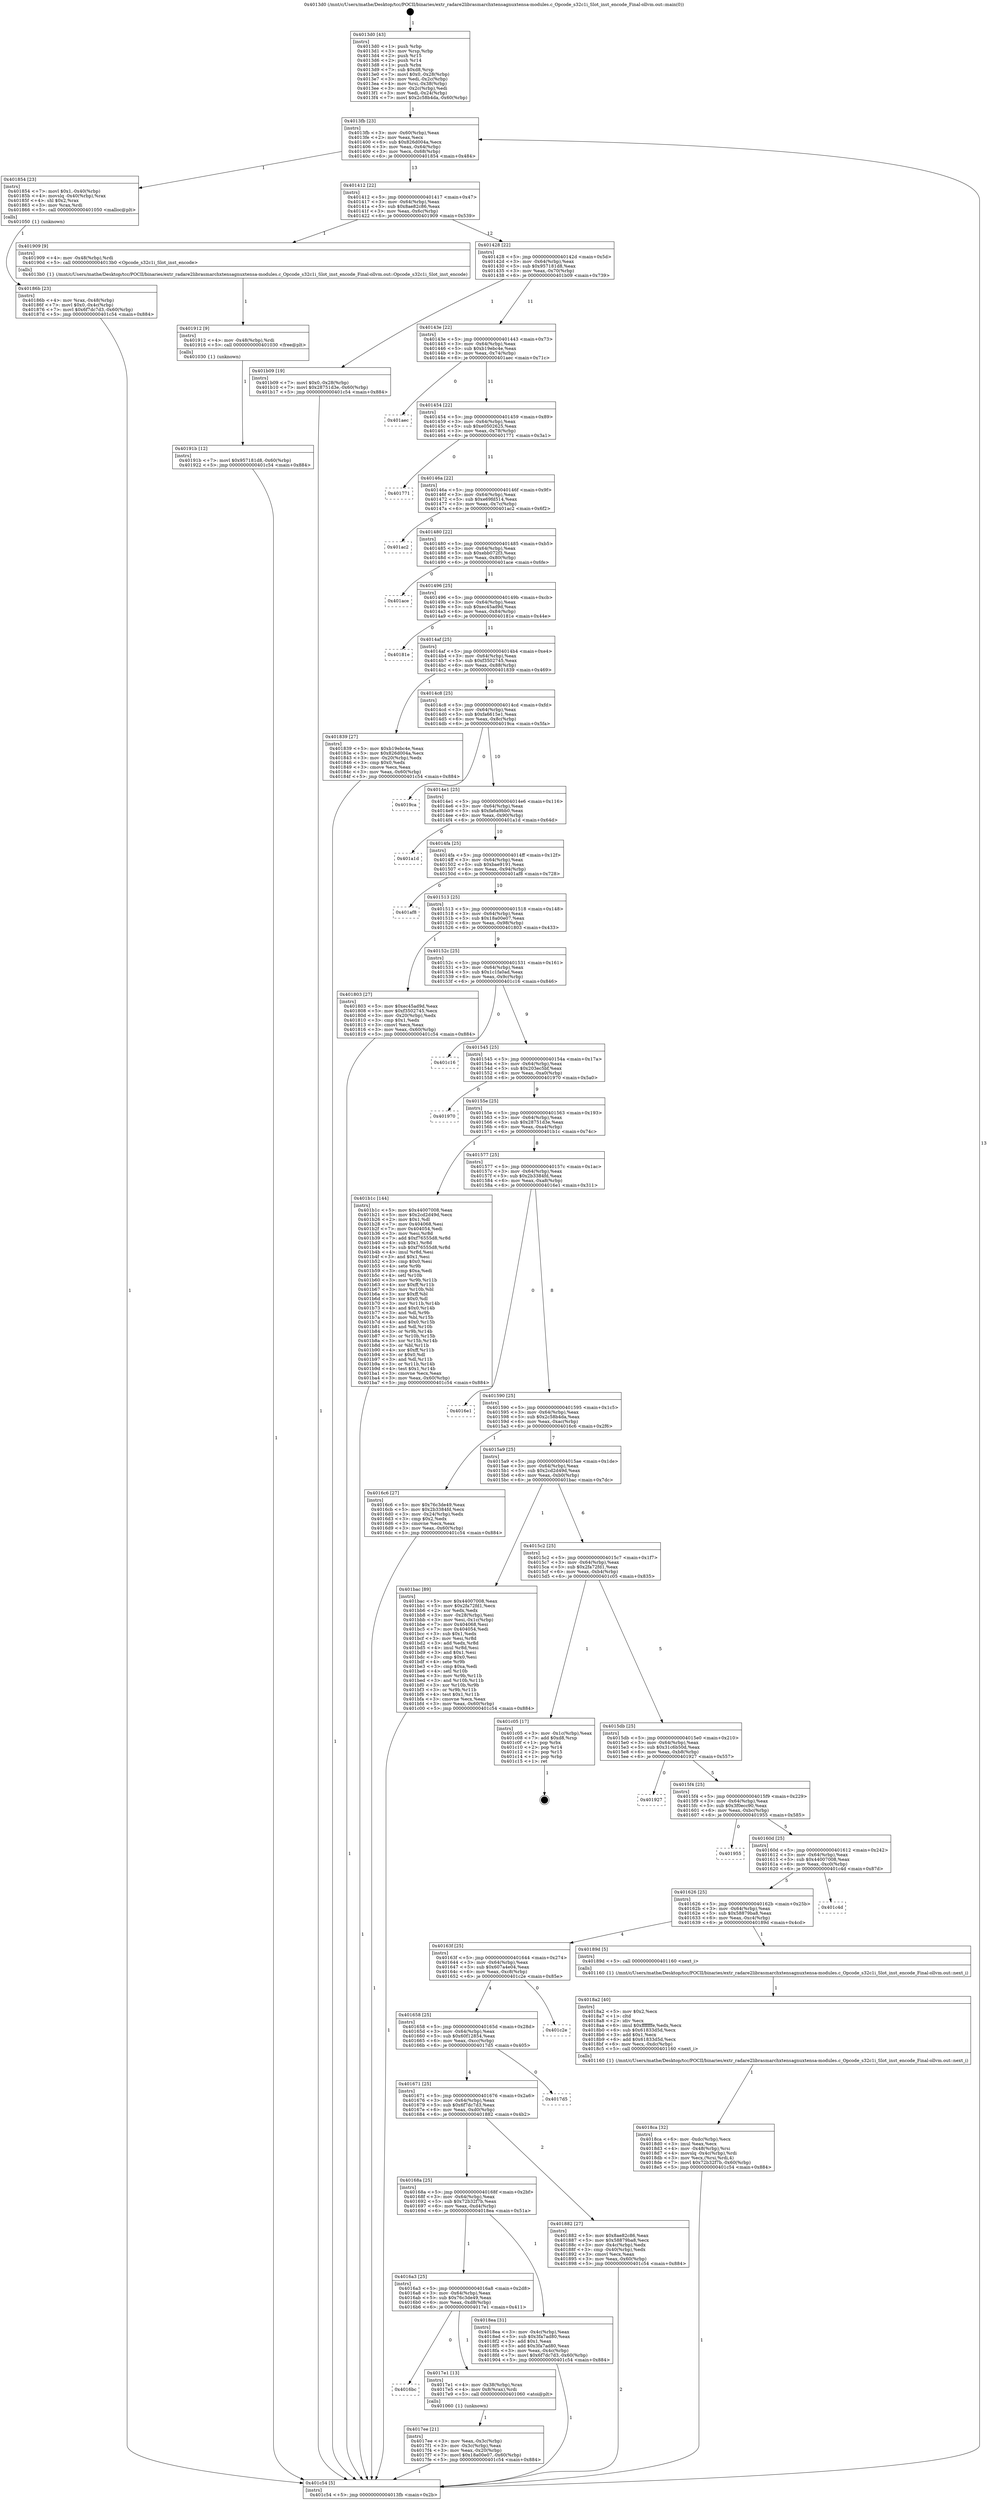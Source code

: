 digraph "0x4013d0" {
  label = "0x4013d0 (/mnt/c/Users/mathe/Desktop/tcc/POCII/binaries/extr_radare2librasmarchxtensagnuxtensa-modules.c_Opcode_s32c1i_Slot_inst_encode_Final-ollvm.out::main(0))"
  labelloc = "t"
  node[shape=record]

  Entry [label="",width=0.3,height=0.3,shape=circle,fillcolor=black,style=filled]
  "0x4013fb" [label="{
     0x4013fb [23]\l
     | [instrs]\l
     &nbsp;&nbsp;0x4013fb \<+3\>: mov -0x60(%rbp),%eax\l
     &nbsp;&nbsp;0x4013fe \<+2\>: mov %eax,%ecx\l
     &nbsp;&nbsp;0x401400 \<+6\>: sub $0x826d004a,%ecx\l
     &nbsp;&nbsp;0x401406 \<+3\>: mov %eax,-0x64(%rbp)\l
     &nbsp;&nbsp;0x401409 \<+3\>: mov %ecx,-0x68(%rbp)\l
     &nbsp;&nbsp;0x40140c \<+6\>: je 0000000000401854 \<main+0x484\>\l
  }"]
  "0x401854" [label="{
     0x401854 [23]\l
     | [instrs]\l
     &nbsp;&nbsp;0x401854 \<+7\>: movl $0x1,-0x40(%rbp)\l
     &nbsp;&nbsp;0x40185b \<+4\>: movslq -0x40(%rbp),%rax\l
     &nbsp;&nbsp;0x40185f \<+4\>: shl $0x2,%rax\l
     &nbsp;&nbsp;0x401863 \<+3\>: mov %rax,%rdi\l
     &nbsp;&nbsp;0x401866 \<+5\>: call 0000000000401050 \<malloc@plt\>\l
     | [calls]\l
     &nbsp;&nbsp;0x401050 \{1\} (unknown)\l
  }"]
  "0x401412" [label="{
     0x401412 [22]\l
     | [instrs]\l
     &nbsp;&nbsp;0x401412 \<+5\>: jmp 0000000000401417 \<main+0x47\>\l
     &nbsp;&nbsp;0x401417 \<+3\>: mov -0x64(%rbp),%eax\l
     &nbsp;&nbsp;0x40141a \<+5\>: sub $0x8ae82c86,%eax\l
     &nbsp;&nbsp;0x40141f \<+3\>: mov %eax,-0x6c(%rbp)\l
     &nbsp;&nbsp;0x401422 \<+6\>: je 0000000000401909 \<main+0x539\>\l
  }"]
  Exit [label="",width=0.3,height=0.3,shape=circle,fillcolor=black,style=filled,peripheries=2]
  "0x401909" [label="{
     0x401909 [9]\l
     | [instrs]\l
     &nbsp;&nbsp;0x401909 \<+4\>: mov -0x48(%rbp),%rdi\l
     &nbsp;&nbsp;0x40190d \<+5\>: call 00000000004013b0 \<Opcode_s32c1i_Slot_inst_encode\>\l
     | [calls]\l
     &nbsp;&nbsp;0x4013b0 \{1\} (/mnt/c/Users/mathe/Desktop/tcc/POCII/binaries/extr_radare2librasmarchxtensagnuxtensa-modules.c_Opcode_s32c1i_Slot_inst_encode_Final-ollvm.out::Opcode_s32c1i_Slot_inst_encode)\l
  }"]
  "0x401428" [label="{
     0x401428 [22]\l
     | [instrs]\l
     &nbsp;&nbsp;0x401428 \<+5\>: jmp 000000000040142d \<main+0x5d\>\l
     &nbsp;&nbsp;0x40142d \<+3\>: mov -0x64(%rbp),%eax\l
     &nbsp;&nbsp;0x401430 \<+5\>: sub $0x957181d8,%eax\l
     &nbsp;&nbsp;0x401435 \<+3\>: mov %eax,-0x70(%rbp)\l
     &nbsp;&nbsp;0x401438 \<+6\>: je 0000000000401b09 \<main+0x739\>\l
  }"]
  "0x40191b" [label="{
     0x40191b [12]\l
     | [instrs]\l
     &nbsp;&nbsp;0x40191b \<+7\>: movl $0x957181d8,-0x60(%rbp)\l
     &nbsp;&nbsp;0x401922 \<+5\>: jmp 0000000000401c54 \<main+0x884\>\l
  }"]
  "0x401b09" [label="{
     0x401b09 [19]\l
     | [instrs]\l
     &nbsp;&nbsp;0x401b09 \<+7\>: movl $0x0,-0x28(%rbp)\l
     &nbsp;&nbsp;0x401b10 \<+7\>: movl $0x28751d3e,-0x60(%rbp)\l
     &nbsp;&nbsp;0x401b17 \<+5\>: jmp 0000000000401c54 \<main+0x884\>\l
  }"]
  "0x40143e" [label="{
     0x40143e [22]\l
     | [instrs]\l
     &nbsp;&nbsp;0x40143e \<+5\>: jmp 0000000000401443 \<main+0x73\>\l
     &nbsp;&nbsp;0x401443 \<+3\>: mov -0x64(%rbp),%eax\l
     &nbsp;&nbsp;0x401446 \<+5\>: sub $0xb19ebc4e,%eax\l
     &nbsp;&nbsp;0x40144b \<+3\>: mov %eax,-0x74(%rbp)\l
     &nbsp;&nbsp;0x40144e \<+6\>: je 0000000000401aec \<main+0x71c\>\l
  }"]
  "0x401912" [label="{
     0x401912 [9]\l
     | [instrs]\l
     &nbsp;&nbsp;0x401912 \<+4\>: mov -0x48(%rbp),%rdi\l
     &nbsp;&nbsp;0x401916 \<+5\>: call 0000000000401030 \<free@plt\>\l
     | [calls]\l
     &nbsp;&nbsp;0x401030 \{1\} (unknown)\l
  }"]
  "0x401aec" [label="{
     0x401aec\l
  }", style=dashed]
  "0x401454" [label="{
     0x401454 [22]\l
     | [instrs]\l
     &nbsp;&nbsp;0x401454 \<+5\>: jmp 0000000000401459 \<main+0x89\>\l
     &nbsp;&nbsp;0x401459 \<+3\>: mov -0x64(%rbp),%eax\l
     &nbsp;&nbsp;0x40145c \<+5\>: sub $0xe0502625,%eax\l
     &nbsp;&nbsp;0x401461 \<+3\>: mov %eax,-0x78(%rbp)\l
     &nbsp;&nbsp;0x401464 \<+6\>: je 0000000000401771 \<main+0x3a1\>\l
  }"]
  "0x4018ca" [label="{
     0x4018ca [32]\l
     | [instrs]\l
     &nbsp;&nbsp;0x4018ca \<+6\>: mov -0xdc(%rbp),%ecx\l
     &nbsp;&nbsp;0x4018d0 \<+3\>: imul %eax,%ecx\l
     &nbsp;&nbsp;0x4018d3 \<+4\>: mov -0x48(%rbp),%rsi\l
     &nbsp;&nbsp;0x4018d7 \<+4\>: movslq -0x4c(%rbp),%rdi\l
     &nbsp;&nbsp;0x4018db \<+3\>: mov %ecx,(%rsi,%rdi,4)\l
     &nbsp;&nbsp;0x4018de \<+7\>: movl $0x72b32f7b,-0x60(%rbp)\l
     &nbsp;&nbsp;0x4018e5 \<+5\>: jmp 0000000000401c54 \<main+0x884\>\l
  }"]
  "0x401771" [label="{
     0x401771\l
  }", style=dashed]
  "0x40146a" [label="{
     0x40146a [22]\l
     | [instrs]\l
     &nbsp;&nbsp;0x40146a \<+5\>: jmp 000000000040146f \<main+0x9f\>\l
     &nbsp;&nbsp;0x40146f \<+3\>: mov -0x64(%rbp),%eax\l
     &nbsp;&nbsp;0x401472 \<+5\>: sub $0xe69fd514,%eax\l
     &nbsp;&nbsp;0x401477 \<+3\>: mov %eax,-0x7c(%rbp)\l
     &nbsp;&nbsp;0x40147a \<+6\>: je 0000000000401ac2 \<main+0x6f2\>\l
  }"]
  "0x4018a2" [label="{
     0x4018a2 [40]\l
     | [instrs]\l
     &nbsp;&nbsp;0x4018a2 \<+5\>: mov $0x2,%ecx\l
     &nbsp;&nbsp;0x4018a7 \<+1\>: cltd\l
     &nbsp;&nbsp;0x4018a8 \<+2\>: idiv %ecx\l
     &nbsp;&nbsp;0x4018aa \<+6\>: imul $0xfffffffe,%edx,%ecx\l
     &nbsp;&nbsp;0x4018b0 \<+6\>: sub $0x61833d5d,%ecx\l
     &nbsp;&nbsp;0x4018b6 \<+3\>: add $0x1,%ecx\l
     &nbsp;&nbsp;0x4018b9 \<+6\>: add $0x61833d5d,%ecx\l
     &nbsp;&nbsp;0x4018bf \<+6\>: mov %ecx,-0xdc(%rbp)\l
     &nbsp;&nbsp;0x4018c5 \<+5\>: call 0000000000401160 \<next_i\>\l
     | [calls]\l
     &nbsp;&nbsp;0x401160 \{1\} (/mnt/c/Users/mathe/Desktop/tcc/POCII/binaries/extr_radare2librasmarchxtensagnuxtensa-modules.c_Opcode_s32c1i_Slot_inst_encode_Final-ollvm.out::next_i)\l
  }"]
  "0x401ac2" [label="{
     0x401ac2\l
  }", style=dashed]
  "0x401480" [label="{
     0x401480 [22]\l
     | [instrs]\l
     &nbsp;&nbsp;0x401480 \<+5\>: jmp 0000000000401485 \<main+0xb5\>\l
     &nbsp;&nbsp;0x401485 \<+3\>: mov -0x64(%rbp),%eax\l
     &nbsp;&nbsp;0x401488 \<+5\>: sub $0xebb072f3,%eax\l
     &nbsp;&nbsp;0x40148d \<+3\>: mov %eax,-0x80(%rbp)\l
     &nbsp;&nbsp;0x401490 \<+6\>: je 0000000000401ace \<main+0x6fe\>\l
  }"]
  "0x40186b" [label="{
     0x40186b [23]\l
     | [instrs]\l
     &nbsp;&nbsp;0x40186b \<+4\>: mov %rax,-0x48(%rbp)\l
     &nbsp;&nbsp;0x40186f \<+7\>: movl $0x0,-0x4c(%rbp)\l
     &nbsp;&nbsp;0x401876 \<+7\>: movl $0x6f7dc7d3,-0x60(%rbp)\l
     &nbsp;&nbsp;0x40187d \<+5\>: jmp 0000000000401c54 \<main+0x884\>\l
  }"]
  "0x401ace" [label="{
     0x401ace\l
  }", style=dashed]
  "0x401496" [label="{
     0x401496 [25]\l
     | [instrs]\l
     &nbsp;&nbsp;0x401496 \<+5\>: jmp 000000000040149b \<main+0xcb\>\l
     &nbsp;&nbsp;0x40149b \<+3\>: mov -0x64(%rbp),%eax\l
     &nbsp;&nbsp;0x40149e \<+5\>: sub $0xec45ad9d,%eax\l
     &nbsp;&nbsp;0x4014a3 \<+6\>: mov %eax,-0x84(%rbp)\l
     &nbsp;&nbsp;0x4014a9 \<+6\>: je 000000000040181e \<main+0x44e\>\l
  }"]
  "0x4017ee" [label="{
     0x4017ee [21]\l
     | [instrs]\l
     &nbsp;&nbsp;0x4017ee \<+3\>: mov %eax,-0x3c(%rbp)\l
     &nbsp;&nbsp;0x4017f1 \<+3\>: mov -0x3c(%rbp),%eax\l
     &nbsp;&nbsp;0x4017f4 \<+3\>: mov %eax,-0x20(%rbp)\l
     &nbsp;&nbsp;0x4017f7 \<+7\>: movl $0x18a00e07,-0x60(%rbp)\l
     &nbsp;&nbsp;0x4017fe \<+5\>: jmp 0000000000401c54 \<main+0x884\>\l
  }"]
  "0x40181e" [label="{
     0x40181e\l
  }", style=dashed]
  "0x4014af" [label="{
     0x4014af [25]\l
     | [instrs]\l
     &nbsp;&nbsp;0x4014af \<+5\>: jmp 00000000004014b4 \<main+0xe4\>\l
     &nbsp;&nbsp;0x4014b4 \<+3\>: mov -0x64(%rbp),%eax\l
     &nbsp;&nbsp;0x4014b7 \<+5\>: sub $0xf3502745,%eax\l
     &nbsp;&nbsp;0x4014bc \<+6\>: mov %eax,-0x88(%rbp)\l
     &nbsp;&nbsp;0x4014c2 \<+6\>: je 0000000000401839 \<main+0x469\>\l
  }"]
  "0x4016bc" [label="{
     0x4016bc\l
  }", style=dashed]
  "0x401839" [label="{
     0x401839 [27]\l
     | [instrs]\l
     &nbsp;&nbsp;0x401839 \<+5\>: mov $0xb19ebc4e,%eax\l
     &nbsp;&nbsp;0x40183e \<+5\>: mov $0x826d004a,%ecx\l
     &nbsp;&nbsp;0x401843 \<+3\>: mov -0x20(%rbp),%edx\l
     &nbsp;&nbsp;0x401846 \<+3\>: cmp $0x0,%edx\l
     &nbsp;&nbsp;0x401849 \<+3\>: cmove %ecx,%eax\l
     &nbsp;&nbsp;0x40184c \<+3\>: mov %eax,-0x60(%rbp)\l
     &nbsp;&nbsp;0x40184f \<+5\>: jmp 0000000000401c54 \<main+0x884\>\l
  }"]
  "0x4014c8" [label="{
     0x4014c8 [25]\l
     | [instrs]\l
     &nbsp;&nbsp;0x4014c8 \<+5\>: jmp 00000000004014cd \<main+0xfd\>\l
     &nbsp;&nbsp;0x4014cd \<+3\>: mov -0x64(%rbp),%eax\l
     &nbsp;&nbsp;0x4014d0 \<+5\>: sub $0xfa6615e1,%eax\l
     &nbsp;&nbsp;0x4014d5 \<+6\>: mov %eax,-0x8c(%rbp)\l
     &nbsp;&nbsp;0x4014db \<+6\>: je 00000000004019ca \<main+0x5fa\>\l
  }"]
  "0x4017e1" [label="{
     0x4017e1 [13]\l
     | [instrs]\l
     &nbsp;&nbsp;0x4017e1 \<+4\>: mov -0x38(%rbp),%rax\l
     &nbsp;&nbsp;0x4017e5 \<+4\>: mov 0x8(%rax),%rdi\l
     &nbsp;&nbsp;0x4017e9 \<+5\>: call 0000000000401060 \<atoi@plt\>\l
     | [calls]\l
     &nbsp;&nbsp;0x401060 \{1\} (unknown)\l
  }"]
  "0x4019ca" [label="{
     0x4019ca\l
  }", style=dashed]
  "0x4014e1" [label="{
     0x4014e1 [25]\l
     | [instrs]\l
     &nbsp;&nbsp;0x4014e1 \<+5\>: jmp 00000000004014e6 \<main+0x116\>\l
     &nbsp;&nbsp;0x4014e6 \<+3\>: mov -0x64(%rbp),%eax\l
     &nbsp;&nbsp;0x4014e9 \<+5\>: sub $0xfa6a9bb0,%eax\l
     &nbsp;&nbsp;0x4014ee \<+6\>: mov %eax,-0x90(%rbp)\l
     &nbsp;&nbsp;0x4014f4 \<+6\>: je 0000000000401a1d \<main+0x64d\>\l
  }"]
  "0x4016a3" [label="{
     0x4016a3 [25]\l
     | [instrs]\l
     &nbsp;&nbsp;0x4016a3 \<+5\>: jmp 00000000004016a8 \<main+0x2d8\>\l
     &nbsp;&nbsp;0x4016a8 \<+3\>: mov -0x64(%rbp),%eax\l
     &nbsp;&nbsp;0x4016ab \<+5\>: sub $0x76c3de49,%eax\l
     &nbsp;&nbsp;0x4016b0 \<+6\>: mov %eax,-0xd8(%rbp)\l
     &nbsp;&nbsp;0x4016b6 \<+6\>: je 00000000004017e1 \<main+0x411\>\l
  }"]
  "0x401a1d" [label="{
     0x401a1d\l
  }", style=dashed]
  "0x4014fa" [label="{
     0x4014fa [25]\l
     | [instrs]\l
     &nbsp;&nbsp;0x4014fa \<+5\>: jmp 00000000004014ff \<main+0x12f\>\l
     &nbsp;&nbsp;0x4014ff \<+3\>: mov -0x64(%rbp),%eax\l
     &nbsp;&nbsp;0x401502 \<+5\>: sub $0xbae9191,%eax\l
     &nbsp;&nbsp;0x401507 \<+6\>: mov %eax,-0x94(%rbp)\l
     &nbsp;&nbsp;0x40150d \<+6\>: je 0000000000401af8 \<main+0x728\>\l
  }"]
  "0x4018ea" [label="{
     0x4018ea [31]\l
     | [instrs]\l
     &nbsp;&nbsp;0x4018ea \<+3\>: mov -0x4c(%rbp),%eax\l
     &nbsp;&nbsp;0x4018ed \<+5\>: sub $0x3fa7ad80,%eax\l
     &nbsp;&nbsp;0x4018f2 \<+3\>: add $0x1,%eax\l
     &nbsp;&nbsp;0x4018f5 \<+5\>: add $0x3fa7ad80,%eax\l
     &nbsp;&nbsp;0x4018fa \<+3\>: mov %eax,-0x4c(%rbp)\l
     &nbsp;&nbsp;0x4018fd \<+7\>: movl $0x6f7dc7d3,-0x60(%rbp)\l
     &nbsp;&nbsp;0x401904 \<+5\>: jmp 0000000000401c54 \<main+0x884\>\l
  }"]
  "0x401af8" [label="{
     0x401af8\l
  }", style=dashed]
  "0x401513" [label="{
     0x401513 [25]\l
     | [instrs]\l
     &nbsp;&nbsp;0x401513 \<+5\>: jmp 0000000000401518 \<main+0x148\>\l
     &nbsp;&nbsp;0x401518 \<+3\>: mov -0x64(%rbp),%eax\l
     &nbsp;&nbsp;0x40151b \<+5\>: sub $0x18a00e07,%eax\l
     &nbsp;&nbsp;0x401520 \<+6\>: mov %eax,-0x98(%rbp)\l
     &nbsp;&nbsp;0x401526 \<+6\>: je 0000000000401803 \<main+0x433\>\l
  }"]
  "0x40168a" [label="{
     0x40168a [25]\l
     | [instrs]\l
     &nbsp;&nbsp;0x40168a \<+5\>: jmp 000000000040168f \<main+0x2bf\>\l
     &nbsp;&nbsp;0x40168f \<+3\>: mov -0x64(%rbp),%eax\l
     &nbsp;&nbsp;0x401692 \<+5\>: sub $0x72b32f7b,%eax\l
     &nbsp;&nbsp;0x401697 \<+6\>: mov %eax,-0xd4(%rbp)\l
     &nbsp;&nbsp;0x40169d \<+6\>: je 00000000004018ea \<main+0x51a\>\l
  }"]
  "0x401803" [label="{
     0x401803 [27]\l
     | [instrs]\l
     &nbsp;&nbsp;0x401803 \<+5\>: mov $0xec45ad9d,%eax\l
     &nbsp;&nbsp;0x401808 \<+5\>: mov $0xf3502745,%ecx\l
     &nbsp;&nbsp;0x40180d \<+3\>: mov -0x20(%rbp),%edx\l
     &nbsp;&nbsp;0x401810 \<+3\>: cmp $0x1,%edx\l
     &nbsp;&nbsp;0x401813 \<+3\>: cmovl %ecx,%eax\l
     &nbsp;&nbsp;0x401816 \<+3\>: mov %eax,-0x60(%rbp)\l
     &nbsp;&nbsp;0x401819 \<+5\>: jmp 0000000000401c54 \<main+0x884\>\l
  }"]
  "0x40152c" [label="{
     0x40152c [25]\l
     | [instrs]\l
     &nbsp;&nbsp;0x40152c \<+5\>: jmp 0000000000401531 \<main+0x161\>\l
     &nbsp;&nbsp;0x401531 \<+3\>: mov -0x64(%rbp),%eax\l
     &nbsp;&nbsp;0x401534 \<+5\>: sub $0x1c1fa0ad,%eax\l
     &nbsp;&nbsp;0x401539 \<+6\>: mov %eax,-0x9c(%rbp)\l
     &nbsp;&nbsp;0x40153f \<+6\>: je 0000000000401c16 \<main+0x846\>\l
  }"]
  "0x401882" [label="{
     0x401882 [27]\l
     | [instrs]\l
     &nbsp;&nbsp;0x401882 \<+5\>: mov $0x8ae82c86,%eax\l
     &nbsp;&nbsp;0x401887 \<+5\>: mov $0x58879ba8,%ecx\l
     &nbsp;&nbsp;0x40188c \<+3\>: mov -0x4c(%rbp),%edx\l
     &nbsp;&nbsp;0x40188f \<+3\>: cmp -0x40(%rbp),%edx\l
     &nbsp;&nbsp;0x401892 \<+3\>: cmovl %ecx,%eax\l
     &nbsp;&nbsp;0x401895 \<+3\>: mov %eax,-0x60(%rbp)\l
     &nbsp;&nbsp;0x401898 \<+5\>: jmp 0000000000401c54 \<main+0x884\>\l
  }"]
  "0x401c16" [label="{
     0x401c16\l
  }", style=dashed]
  "0x401545" [label="{
     0x401545 [25]\l
     | [instrs]\l
     &nbsp;&nbsp;0x401545 \<+5\>: jmp 000000000040154a \<main+0x17a\>\l
     &nbsp;&nbsp;0x40154a \<+3\>: mov -0x64(%rbp),%eax\l
     &nbsp;&nbsp;0x40154d \<+5\>: sub $0x203ec5bf,%eax\l
     &nbsp;&nbsp;0x401552 \<+6\>: mov %eax,-0xa0(%rbp)\l
     &nbsp;&nbsp;0x401558 \<+6\>: je 0000000000401970 \<main+0x5a0\>\l
  }"]
  "0x401671" [label="{
     0x401671 [25]\l
     | [instrs]\l
     &nbsp;&nbsp;0x401671 \<+5\>: jmp 0000000000401676 \<main+0x2a6\>\l
     &nbsp;&nbsp;0x401676 \<+3\>: mov -0x64(%rbp),%eax\l
     &nbsp;&nbsp;0x401679 \<+5\>: sub $0x6f7dc7d3,%eax\l
     &nbsp;&nbsp;0x40167e \<+6\>: mov %eax,-0xd0(%rbp)\l
     &nbsp;&nbsp;0x401684 \<+6\>: je 0000000000401882 \<main+0x4b2\>\l
  }"]
  "0x401970" [label="{
     0x401970\l
  }", style=dashed]
  "0x40155e" [label="{
     0x40155e [25]\l
     | [instrs]\l
     &nbsp;&nbsp;0x40155e \<+5\>: jmp 0000000000401563 \<main+0x193\>\l
     &nbsp;&nbsp;0x401563 \<+3\>: mov -0x64(%rbp),%eax\l
     &nbsp;&nbsp;0x401566 \<+5\>: sub $0x28751d3e,%eax\l
     &nbsp;&nbsp;0x40156b \<+6\>: mov %eax,-0xa4(%rbp)\l
     &nbsp;&nbsp;0x401571 \<+6\>: je 0000000000401b1c \<main+0x74c\>\l
  }"]
  "0x4017d5" [label="{
     0x4017d5\l
  }", style=dashed]
  "0x401b1c" [label="{
     0x401b1c [144]\l
     | [instrs]\l
     &nbsp;&nbsp;0x401b1c \<+5\>: mov $0x44007008,%eax\l
     &nbsp;&nbsp;0x401b21 \<+5\>: mov $0x2cd2d49d,%ecx\l
     &nbsp;&nbsp;0x401b26 \<+2\>: mov $0x1,%dl\l
     &nbsp;&nbsp;0x401b28 \<+7\>: mov 0x404068,%esi\l
     &nbsp;&nbsp;0x401b2f \<+7\>: mov 0x404054,%edi\l
     &nbsp;&nbsp;0x401b36 \<+3\>: mov %esi,%r8d\l
     &nbsp;&nbsp;0x401b39 \<+7\>: add $0xf76555d8,%r8d\l
     &nbsp;&nbsp;0x401b40 \<+4\>: sub $0x1,%r8d\l
     &nbsp;&nbsp;0x401b44 \<+7\>: sub $0xf76555d8,%r8d\l
     &nbsp;&nbsp;0x401b4b \<+4\>: imul %r8d,%esi\l
     &nbsp;&nbsp;0x401b4f \<+3\>: and $0x1,%esi\l
     &nbsp;&nbsp;0x401b52 \<+3\>: cmp $0x0,%esi\l
     &nbsp;&nbsp;0x401b55 \<+4\>: sete %r9b\l
     &nbsp;&nbsp;0x401b59 \<+3\>: cmp $0xa,%edi\l
     &nbsp;&nbsp;0x401b5c \<+4\>: setl %r10b\l
     &nbsp;&nbsp;0x401b60 \<+3\>: mov %r9b,%r11b\l
     &nbsp;&nbsp;0x401b63 \<+4\>: xor $0xff,%r11b\l
     &nbsp;&nbsp;0x401b67 \<+3\>: mov %r10b,%bl\l
     &nbsp;&nbsp;0x401b6a \<+3\>: xor $0xff,%bl\l
     &nbsp;&nbsp;0x401b6d \<+3\>: xor $0x0,%dl\l
     &nbsp;&nbsp;0x401b70 \<+3\>: mov %r11b,%r14b\l
     &nbsp;&nbsp;0x401b73 \<+4\>: and $0x0,%r14b\l
     &nbsp;&nbsp;0x401b77 \<+3\>: and %dl,%r9b\l
     &nbsp;&nbsp;0x401b7a \<+3\>: mov %bl,%r15b\l
     &nbsp;&nbsp;0x401b7d \<+4\>: and $0x0,%r15b\l
     &nbsp;&nbsp;0x401b81 \<+3\>: and %dl,%r10b\l
     &nbsp;&nbsp;0x401b84 \<+3\>: or %r9b,%r14b\l
     &nbsp;&nbsp;0x401b87 \<+3\>: or %r10b,%r15b\l
     &nbsp;&nbsp;0x401b8a \<+3\>: xor %r15b,%r14b\l
     &nbsp;&nbsp;0x401b8d \<+3\>: or %bl,%r11b\l
     &nbsp;&nbsp;0x401b90 \<+4\>: xor $0xff,%r11b\l
     &nbsp;&nbsp;0x401b94 \<+3\>: or $0x0,%dl\l
     &nbsp;&nbsp;0x401b97 \<+3\>: and %dl,%r11b\l
     &nbsp;&nbsp;0x401b9a \<+3\>: or %r11b,%r14b\l
     &nbsp;&nbsp;0x401b9d \<+4\>: test $0x1,%r14b\l
     &nbsp;&nbsp;0x401ba1 \<+3\>: cmovne %ecx,%eax\l
     &nbsp;&nbsp;0x401ba4 \<+3\>: mov %eax,-0x60(%rbp)\l
     &nbsp;&nbsp;0x401ba7 \<+5\>: jmp 0000000000401c54 \<main+0x884\>\l
  }"]
  "0x401577" [label="{
     0x401577 [25]\l
     | [instrs]\l
     &nbsp;&nbsp;0x401577 \<+5\>: jmp 000000000040157c \<main+0x1ac\>\l
     &nbsp;&nbsp;0x40157c \<+3\>: mov -0x64(%rbp),%eax\l
     &nbsp;&nbsp;0x40157f \<+5\>: sub $0x2b3384fd,%eax\l
     &nbsp;&nbsp;0x401584 \<+6\>: mov %eax,-0xa8(%rbp)\l
     &nbsp;&nbsp;0x40158a \<+6\>: je 00000000004016e1 \<main+0x311\>\l
  }"]
  "0x401658" [label="{
     0x401658 [25]\l
     | [instrs]\l
     &nbsp;&nbsp;0x401658 \<+5\>: jmp 000000000040165d \<main+0x28d\>\l
     &nbsp;&nbsp;0x40165d \<+3\>: mov -0x64(%rbp),%eax\l
     &nbsp;&nbsp;0x401660 \<+5\>: sub $0x60f12854,%eax\l
     &nbsp;&nbsp;0x401665 \<+6\>: mov %eax,-0xcc(%rbp)\l
     &nbsp;&nbsp;0x40166b \<+6\>: je 00000000004017d5 \<main+0x405\>\l
  }"]
  "0x4016e1" [label="{
     0x4016e1\l
  }", style=dashed]
  "0x401590" [label="{
     0x401590 [25]\l
     | [instrs]\l
     &nbsp;&nbsp;0x401590 \<+5\>: jmp 0000000000401595 \<main+0x1c5\>\l
     &nbsp;&nbsp;0x401595 \<+3\>: mov -0x64(%rbp),%eax\l
     &nbsp;&nbsp;0x401598 \<+5\>: sub $0x2c58b4da,%eax\l
     &nbsp;&nbsp;0x40159d \<+6\>: mov %eax,-0xac(%rbp)\l
     &nbsp;&nbsp;0x4015a3 \<+6\>: je 00000000004016c6 \<main+0x2f6\>\l
  }"]
  "0x401c2e" [label="{
     0x401c2e\l
  }", style=dashed]
  "0x4016c6" [label="{
     0x4016c6 [27]\l
     | [instrs]\l
     &nbsp;&nbsp;0x4016c6 \<+5\>: mov $0x76c3de49,%eax\l
     &nbsp;&nbsp;0x4016cb \<+5\>: mov $0x2b3384fd,%ecx\l
     &nbsp;&nbsp;0x4016d0 \<+3\>: mov -0x24(%rbp),%edx\l
     &nbsp;&nbsp;0x4016d3 \<+3\>: cmp $0x2,%edx\l
     &nbsp;&nbsp;0x4016d6 \<+3\>: cmovne %ecx,%eax\l
     &nbsp;&nbsp;0x4016d9 \<+3\>: mov %eax,-0x60(%rbp)\l
     &nbsp;&nbsp;0x4016dc \<+5\>: jmp 0000000000401c54 \<main+0x884\>\l
  }"]
  "0x4015a9" [label="{
     0x4015a9 [25]\l
     | [instrs]\l
     &nbsp;&nbsp;0x4015a9 \<+5\>: jmp 00000000004015ae \<main+0x1de\>\l
     &nbsp;&nbsp;0x4015ae \<+3\>: mov -0x64(%rbp),%eax\l
     &nbsp;&nbsp;0x4015b1 \<+5\>: sub $0x2cd2d49d,%eax\l
     &nbsp;&nbsp;0x4015b6 \<+6\>: mov %eax,-0xb0(%rbp)\l
     &nbsp;&nbsp;0x4015bc \<+6\>: je 0000000000401bac \<main+0x7dc\>\l
  }"]
  "0x401c54" [label="{
     0x401c54 [5]\l
     | [instrs]\l
     &nbsp;&nbsp;0x401c54 \<+5\>: jmp 00000000004013fb \<main+0x2b\>\l
  }"]
  "0x4013d0" [label="{
     0x4013d0 [43]\l
     | [instrs]\l
     &nbsp;&nbsp;0x4013d0 \<+1\>: push %rbp\l
     &nbsp;&nbsp;0x4013d1 \<+3\>: mov %rsp,%rbp\l
     &nbsp;&nbsp;0x4013d4 \<+2\>: push %r15\l
     &nbsp;&nbsp;0x4013d6 \<+2\>: push %r14\l
     &nbsp;&nbsp;0x4013d8 \<+1\>: push %rbx\l
     &nbsp;&nbsp;0x4013d9 \<+7\>: sub $0xd8,%rsp\l
     &nbsp;&nbsp;0x4013e0 \<+7\>: movl $0x0,-0x28(%rbp)\l
     &nbsp;&nbsp;0x4013e7 \<+3\>: mov %edi,-0x2c(%rbp)\l
     &nbsp;&nbsp;0x4013ea \<+4\>: mov %rsi,-0x38(%rbp)\l
     &nbsp;&nbsp;0x4013ee \<+3\>: mov -0x2c(%rbp),%edi\l
     &nbsp;&nbsp;0x4013f1 \<+3\>: mov %edi,-0x24(%rbp)\l
     &nbsp;&nbsp;0x4013f4 \<+7\>: movl $0x2c58b4da,-0x60(%rbp)\l
  }"]
  "0x40163f" [label="{
     0x40163f [25]\l
     | [instrs]\l
     &nbsp;&nbsp;0x40163f \<+5\>: jmp 0000000000401644 \<main+0x274\>\l
     &nbsp;&nbsp;0x401644 \<+3\>: mov -0x64(%rbp),%eax\l
     &nbsp;&nbsp;0x401647 \<+5\>: sub $0x607a4e04,%eax\l
     &nbsp;&nbsp;0x40164c \<+6\>: mov %eax,-0xc8(%rbp)\l
     &nbsp;&nbsp;0x401652 \<+6\>: je 0000000000401c2e \<main+0x85e\>\l
  }"]
  "0x401bac" [label="{
     0x401bac [89]\l
     | [instrs]\l
     &nbsp;&nbsp;0x401bac \<+5\>: mov $0x44007008,%eax\l
     &nbsp;&nbsp;0x401bb1 \<+5\>: mov $0x2fa72fd1,%ecx\l
     &nbsp;&nbsp;0x401bb6 \<+2\>: xor %edx,%edx\l
     &nbsp;&nbsp;0x401bb8 \<+3\>: mov -0x28(%rbp),%esi\l
     &nbsp;&nbsp;0x401bbb \<+3\>: mov %esi,-0x1c(%rbp)\l
     &nbsp;&nbsp;0x401bbe \<+7\>: mov 0x404068,%esi\l
     &nbsp;&nbsp;0x401bc5 \<+7\>: mov 0x404054,%edi\l
     &nbsp;&nbsp;0x401bcc \<+3\>: sub $0x1,%edx\l
     &nbsp;&nbsp;0x401bcf \<+3\>: mov %esi,%r8d\l
     &nbsp;&nbsp;0x401bd2 \<+3\>: add %edx,%r8d\l
     &nbsp;&nbsp;0x401bd5 \<+4\>: imul %r8d,%esi\l
     &nbsp;&nbsp;0x401bd9 \<+3\>: and $0x1,%esi\l
     &nbsp;&nbsp;0x401bdc \<+3\>: cmp $0x0,%esi\l
     &nbsp;&nbsp;0x401bdf \<+4\>: sete %r9b\l
     &nbsp;&nbsp;0x401be3 \<+3\>: cmp $0xa,%edi\l
     &nbsp;&nbsp;0x401be6 \<+4\>: setl %r10b\l
     &nbsp;&nbsp;0x401bea \<+3\>: mov %r9b,%r11b\l
     &nbsp;&nbsp;0x401bed \<+3\>: and %r10b,%r11b\l
     &nbsp;&nbsp;0x401bf0 \<+3\>: xor %r10b,%r9b\l
     &nbsp;&nbsp;0x401bf3 \<+3\>: or %r9b,%r11b\l
     &nbsp;&nbsp;0x401bf6 \<+4\>: test $0x1,%r11b\l
     &nbsp;&nbsp;0x401bfa \<+3\>: cmovne %ecx,%eax\l
     &nbsp;&nbsp;0x401bfd \<+3\>: mov %eax,-0x60(%rbp)\l
     &nbsp;&nbsp;0x401c00 \<+5\>: jmp 0000000000401c54 \<main+0x884\>\l
  }"]
  "0x4015c2" [label="{
     0x4015c2 [25]\l
     | [instrs]\l
     &nbsp;&nbsp;0x4015c2 \<+5\>: jmp 00000000004015c7 \<main+0x1f7\>\l
     &nbsp;&nbsp;0x4015c7 \<+3\>: mov -0x64(%rbp),%eax\l
     &nbsp;&nbsp;0x4015ca \<+5\>: sub $0x2fa72fd1,%eax\l
     &nbsp;&nbsp;0x4015cf \<+6\>: mov %eax,-0xb4(%rbp)\l
     &nbsp;&nbsp;0x4015d5 \<+6\>: je 0000000000401c05 \<main+0x835\>\l
  }"]
  "0x40189d" [label="{
     0x40189d [5]\l
     | [instrs]\l
     &nbsp;&nbsp;0x40189d \<+5\>: call 0000000000401160 \<next_i\>\l
     | [calls]\l
     &nbsp;&nbsp;0x401160 \{1\} (/mnt/c/Users/mathe/Desktop/tcc/POCII/binaries/extr_radare2librasmarchxtensagnuxtensa-modules.c_Opcode_s32c1i_Slot_inst_encode_Final-ollvm.out::next_i)\l
  }"]
  "0x401c05" [label="{
     0x401c05 [17]\l
     | [instrs]\l
     &nbsp;&nbsp;0x401c05 \<+3\>: mov -0x1c(%rbp),%eax\l
     &nbsp;&nbsp;0x401c08 \<+7\>: add $0xd8,%rsp\l
     &nbsp;&nbsp;0x401c0f \<+1\>: pop %rbx\l
     &nbsp;&nbsp;0x401c10 \<+2\>: pop %r14\l
     &nbsp;&nbsp;0x401c12 \<+2\>: pop %r15\l
     &nbsp;&nbsp;0x401c14 \<+1\>: pop %rbp\l
     &nbsp;&nbsp;0x401c15 \<+1\>: ret\l
  }"]
  "0x4015db" [label="{
     0x4015db [25]\l
     | [instrs]\l
     &nbsp;&nbsp;0x4015db \<+5\>: jmp 00000000004015e0 \<main+0x210\>\l
     &nbsp;&nbsp;0x4015e0 \<+3\>: mov -0x64(%rbp),%eax\l
     &nbsp;&nbsp;0x4015e3 \<+5\>: sub $0x31c6b50d,%eax\l
     &nbsp;&nbsp;0x4015e8 \<+6\>: mov %eax,-0xb8(%rbp)\l
     &nbsp;&nbsp;0x4015ee \<+6\>: je 0000000000401927 \<main+0x557\>\l
  }"]
  "0x401626" [label="{
     0x401626 [25]\l
     | [instrs]\l
     &nbsp;&nbsp;0x401626 \<+5\>: jmp 000000000040162b \<main+0x25b\>\l
     &nbsp;&nbsp;0x40162b \<+3\>: mov -0x64(%rbp),%eax\l
     &nbsp;&nbsp;0x40162e \<+5\>: sub $0x58879ba8,%eax\l
     &nbsp;&nbsp;0x401633 \<+6\>: mov %eax,-0xc4(%rbp)\l
     &nbsp;&nbsp;0x401639 \<+6\>: je 000000000040189d \<main+0x4cd\>\l
  }"]
  "0x401927" [label="{
     0x401927\l
  }", style=dashed]
  "0x4015f4" [label="{
     0x4015f4 [25]\l
     | [instrs]\l
     &nbsp;&nbsp;0x4015f4 \<+5\>: jmp 00000000004015f9 \<main+0x229\>\l
     &nbsp;&nbsp;0x4015f9 \<+3\>: mov -0x64(%rbp),%eax\l
     &nbsp;&nbsp;0x4015fc \<+5\>: sub $0x3f0ecc90,%eax\l
     &nbsp;&nbsp;0x401601 \<+6\>: mov %eax,-0xbc(%rbp)\l
     &nbsp;&nbsp;0x401607 \<+6\>: je 0000000000401955 \<main+0x585\>\l
  }"]
  "0x401c4d" [label="{
     0x401c4d\l
  }", style=dashed]
  "0x401955" [label="{
     0x401955\l
  }", style=dashed]
  "0x40160d" [label="{
     0x40160d [25]\l
     | [instrs]\l
     &nbsp;&nbsp;0x40160d \<+5\>: jmp 0000000000401612 \<main+0x242\>\l
     &nbsp;&nbsp;0x401612 \<+3\>: mov -0x64(%rbp),%eax\l
     &nbsp;&nbsp;0x401615 \<+5\>: sub $0x44007008,%eax\l
     &nbsp;&nbsp;0x40161a \<+6\>: mov %eax,-0xc0(%rbp)\l
     &nbsp;&nbsp;0x401620 \<+6\>: je 0000000000401c4d \<main+0x87d\>\l
  }"]
  Entry -> "0x4013d0" [label=" 1"]
  "0x4013fb" -> "0x401854" [label=" 1"]
  "0x4013fb" -> "0x401412" [label=" 13"]
  "0x401c05" -> Exit [label=" 1"]
  "0x401412" -> "0x401909" [label=" 1"]
  "0x401412" -> "0x401428" [label=" 12"]
  "0x401bac" -> "0x401c54" [label=" 1"]
  "0x401428" -> "0x401b09" [label=" 1"]
  "0x401428" -> "0x40143e" [label=" 11"]
  "0x401b1c" -> "0x401c54" [label=" 1"]
  "0x40143e" -> "0x401aec" [label=" 0"]
  "0x40143e" -> "0x401454" [label=" 11"]
  "0x401b09" -> "0x401c54" [label=" 1"]
  "0x401454" -> "0x401771" [label=" 0"]
  "0x401454" -> "0x40146a" [label=" 11"]
  "0x40191b" -> "0x401c54" [label=" 1"]
  "0x40146a" -> "0x401ac2" [label=" 0"]
  "0x40146a" -> "0x401480" [label=" 11"]
  "0x401912" -> "0x40191b" [label=" 1"]
  "0x401480" -> "0x401ace" [label=" 0"]
  "0x401480" -> "0x401496" [label=" 11"]
  "0x401909" -> "0x401912" [label=" 1"]
  "0x401496" -> "0x40181e" [label=" 0"]
  "0x401496" -> "0x4014af" [label=" 11"]
  "0x4018ea" -> "0x401c54" [label=" 1"]
  "0x4014af" -> "0x401839" [label=" 1"]
  "0x4014af" -> "0x4014c8" [label=" 10"]
  "0x4018ca" -> "0x401c54" [label=" 1"]
  "0x4014c8" -> "0x4019ca" [label=" 0"]
  "0x4014c8" -> "0x4014e1" [label=" 10"]
  "0x4018a2" -> "0x4018ca" [label=" 1"]
  "0x4014e1" -> "0x401a1d" [label=" 0"]
  "0x4014e1" -> "0x4014fa" [label=" 10"]
  "0x401882" -> "0x401c54" [label=" 2"]
  "0x4014fa" -> "0x401af8" [label=" 0"]
  "0x4014fa" -> "0x401513" [label=" 10"]
  "0x40186b" -> "0x401c54" [label=" 1"]
  "0x401513" -> "0x401803" [label=" 1"]
  "0x401513" -> "0x40152c" [label=" 9"]
  "0x401839" -> "0x401c54" [label=" 1"]
  "0x40152c" -> "0x401c16" [label=" 0"]
  "0x40152c" -> "0x401545" [label=" 9"]
  "0x401803" -> "0x401c54" [label=" 1"]
  "0x401545" -> "0x401970" [label=" 0"]
  "0x401545" -> "0x40155e" [label=" 9"]
  "0x4017e1" -> "0x4017ee" [label=" 1"]
  "0x40155e" -> "0x401b1c" [label=" 1"]
  "0x40155e" -> "0x401577" [label=" 8"]
  "0x4016a3" -> "0x4016bc" [label=" 0"]
  "0x401577" -> "0x4016e1" [label=" 0"]
  "0x401577" -> "0x401590" [label=" 8"]
  "0x40189d" -> "0x4018a2" [label=" 1"]
  "0x401590" -> "0x4016c6" [label=" 1"]
  "0x401590" -> "0x4015a9" [label=" 7"]
  "0x4016c6" -> "0x401c54" [label=" 1"]
  "0x4013d0" -> "0x4013fb" [label=" 1"]
  "0x401c54" -> "0x4013fb" [label=" 13"]
  "0x40168a" -> "0x4016a3" [label=" 1"]
  "0x4015a9" -> "0x401bac" [label=" 1"]
  "0x4015a9" -> "0x4015c2" [label=" 6"]
  "0x401854" -> "0x40186b" [label=" 1"]
  "0x4015c2" -> "0x401c05" [label=" 1"]
  "0x4015c2" -> "0x4015db" [label=" 5"]
  "0x401671" -> "0x40168a" [label=" 2"]
  "0x4015db" -> "0x401927" [label=" 0"]
  "0x4015db" -> "0x4015f4" [label=" 5"]
  "0x4017ee" -> "0x401c54" [label=" 1"]
  "0x4015f4" -> "0x401955" [label=" 0"]
  "0x4015f4" -> "0x40160d" [label=" 5"]
  "0x401658" -> "0x401671" [label=" 4"]
  "0x40160d" -> "0x401c4d" [label=" 0"]
  "0x40160d" -> "0x401626" [label=" 5"]
  "0x401671" -> "0x401882" [label=" 2"]
  "0x401626" -> "0x40189d" [label=" 1"]
  "0x401626" -> "0x40163f" [label=" 4"]
  "0x40168a" -> "0x4018ea" [label=" 1"]
  "0x40163f" -> "0x401c2e" [label=" 0"]
  "0x40163f" -> "0x401658" [label=" 4"]
  "0x4016a3" -> "0x4017e1" [label=" 1"]
  "0x401658" -> "0x4017d5" [label=" 0"]
}
